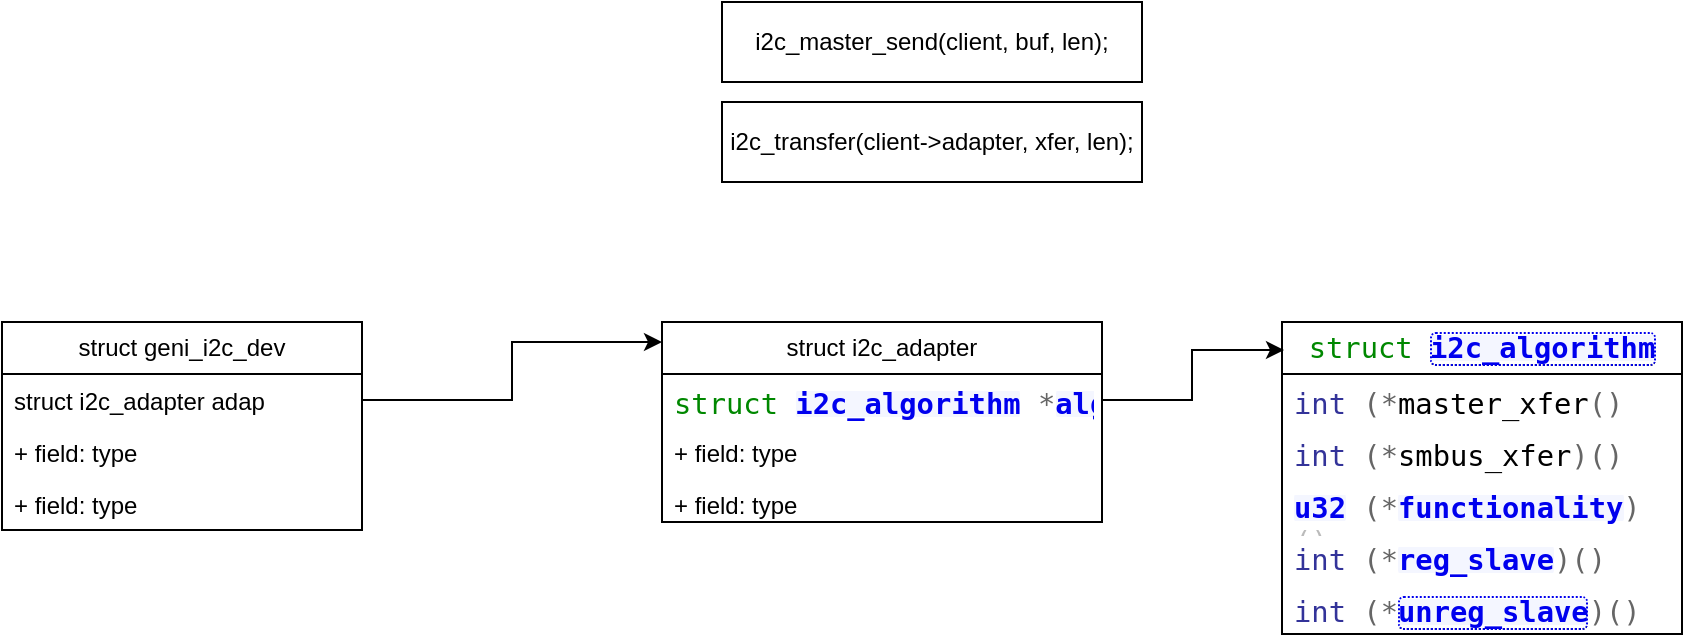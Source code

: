 <mxfile version="26.1.1" pages="2">
  <diagram name="I2C" id="c4acf3e9-155e-7222-9cf6-157b1a14988f">
    <mxGraphModel dx="1426" dy="789" grid="1" gridSize="10" guides="1" tooltips="1" connect="1" arrows="1" fold="1" page="1" pageScale="1" pageWidth="850" pageHeight="1100" background="none" math="0" shadow="0">
      <root>
        <mxCell id="0" />
        <mxCell id="1" parent="0" />
        <mxCell id="pymLuGKLP5Cr9pQlMGML-1" value="struct geni_i2c_dev" style="swimlane;fontStyle=0;childLayout=stackLayout;horizontal=1;startSize=26;fillColor=none;horizontalStack=0;resizeParent=1;resizeParentMax=0;resizeLast=0;collapsible=1;marginBottom=0;whiteSpace=wrap;html=1;" vertex="1" parent="1">
          <mxGeometry x="110" y="200" width="180" height="104" as="geometry" />
        </mxCell>
        <mxCell id="pymLuGKLP5Cr9pQlMGML-2" value="struct i2c_adapter adap" style="text;strokeColor=none;fillColor=none;align=left;verticalAlign=top;spacingLeft=4;spacingRight=4;overflow=hidden;rotatable=0;points=[[0,0.5],[1,0.5]];portConstraint=eastwest;whiteSpace=wrap;html=1;" vertex="1" parent="pymLuGKLP5Cr9pQlMGML-1">
          <mxGeometry y="26" width="180" height="26" as="geometry" />
        </mxCell>
        <mxCell id="pymLuGKLP5Cr9pQlMGML-3" value="+ field: type" style="text;strokeColor=none;fillColor=none;align=left;verticalAlign=top;spacingLeft=4;spacingRight=4;overflow=hidden;rotatable=0;points=[[0,0.5],[1,0.5]];portConstraint=eastwest;whiteSpace=wrap;html=1;" vertex="1" parent="pymLuGKLP5Cr9pQlMGML-1">
          <mxGeometry y="52" width="180" height="26" as="geometry" />
        </mxCell>
        <mxCell id="pymLuGKLP5Cr9pQlMGML-4" value="+ field: type" style="text;strokeColor=none;fillColor=none;align=left;verticalAlign=top;spacingLeft=4;spacingRight=4;overflow=hidden;rotatable=0;points=[[0,0.5],[1,0.5]];portConstraint=eastwest;whiteSpace=wrap;html=1;" vertex="1" parent="pymLuGKLP5Cr9pQlMGML-1">
          <mxGeometry y="78" width="180" height="26" as="geometry" />
        </mxCell>
        <mxCell id="pymLuGKLP5Cr9pQlMGML-9" value="struct i2c_adapter" style="swimlane;fontStyle=0;childLayout=stackLayout;horizontal=1;startSize=26;fillColor=none;horizontalStack=0;resizeParent=1;resizeParentMax=0;resizeLast=0;collapsible=1;marginBottom=0;whiteSpace=wrap;html=1;" vertex="1" parent="1">
          <mxGeometry x="440" y="200" width="220" height="100" as="geometry" />
        </mxCell>
        <mxCell id="pymLuGKLP5Cr9pQlMGML-10" value="&lt;span style=&quot;box-sizing: inherit; vertical-align: top; color: rgb(0, 136, 0); font-family: &amp;quot;Ubuntu Mono&amp;quot;, monospace; font-size: 14.4px; white-space: pre; background-color: rgb(255, 255, 255);&quot; class=&quot;k&quot;&gt;struct&lt;/span&gt;&lt;span style=&quot;box-sizing: inherit; vertical-align: top; color: rgb(187, 187, 187); font-family: &amp;quot;Ubuntu Mono&amp;quot;, monospace; font-size: 14.4px; white-space: pre; background-color: rgb(255, 255, 255);&quot; class=&quot;w&quot;&gt; &lt;/span&gt;&lt;span style=&quot;box-sizing: inherit; vertical-align: top; color: rgb(187, 0, 102); font-family: &amp;quot;Ubuntu Mono&amp;quot;, monospace; font-size: 14.4px; white-space: pre; background-color: rgb(255, 255, 255);&quot; class=&quot;nc&quot;&gt;&lt;a style=&quot;box-sizing: inherit; background: linear-gradient(rgba(0, 0, 0, 0) 10%, rgb(244, 246, 255) 10%, rgb(244, 246, 255) 90%, rgba(0, 0, 0, 0) 90%); text-decoration-line: none; vertical-align: top; font-weight: 700; border-radius: 0.2em;&quot; href=&quot;https://elixir.bootlin.com/linux/v4.1/C/ident/i2c_algorithm&quot; class=&quot;ident&quot;&gt;i2c_algorithm&lt;/a&gt;&lt;/span&gt;&lt;span style=&quot;box-sizing: inherit; vertical-align: top; color: rgb(187, 187, 187); font-family: &amp;quot;Ubuntu Mono&amp;quot;, monospace; font-size: 14.4px; white-space: pre; background-color: rgb(255, 255, 255);&quot; class=&quot;w&quot;&gt; &lt;/span&gt;&lt;span style=&quot;box-sizing: inherit; vertical-align: top; color: rgb(102, 102, 102); font-family: &amp;quot;Ubuntu Mono&amp;quot;, monospace; font-size: 14.4px; white-space: pre; background-color: rgb(255, 255, 255);&quot; class=&quot;o&quot;&gt;*&lt;/span&gt;&lt;span style=&quot;box-sizing: inherit; vertical-align: top; font-family: &amp;quot;Ubuntu Mono&amp;quot;, monospace; font-size: 14.4px; white-space: pre; background-color: rgb(255, 255, 255);&quot; class=&quot;n&quot;&gt;&lt;a style=&quot;box-sizing: inherit; background: linear-gradient(rgba(0, 0, 0, 0) 10%, rgb(244, 246, 255) 10%, rgb(244, 246, 255) 90%, rgba(0, 0, 0, 0) 90%); text-decoration-line: none; vertical-align: top; font-weight: 700; border-radius: 0.2em;&quot; href=&quot;https://elixir.bootlin.com/linux/v4.1/C/ident/algo&quot; class=&quot;ident&quot;&gt;algo&lt;/a&gt;&lt;/span&gt;" style="text;strokeColor=none;fillColor=none;align=left;verticalAlign=top;spacingLeft=4;spacingRight=4;overflow=hidden;rotatable=0;points=[[0,0.5],[1,0.5]];portConstraint=eastwest;whiteSpace=wrap;html=1;" vertex="1" parent="pymLuGKLP5Cr9pQlMGML-9">
          <mxGeometry y="26" width="220" height="26" as="geometry" />
        </mxCell>
        <mxCell id="pymLuGKLP5Cr9pQlMGML-11" value="+ field: type" style="text;strokeColor=none;fillColor=none;align=left;verticalAlign=top;spacingLeft=4;spacingRight=4;overflow=hidden;rotatable=0;points=[[0,0.5],[1,0.5]];portConstraint=eastwest;whiteSpace=wrap;html=1;" vertex="1" parent="pymLuGKLP5Cr9pQlMGML-9">
          <mxGeometry y="52" width="220" height="26" as="geometry" />
        </mxCell>
        <mxCell id="pymLuGKLP5Cr9pQlMGML-12" value="+ field: type" style="text;strokeColor=none;fillColor=none;align=left;verticalAlign=top;spacingLeft=4;spacingRight=4;overflow=hidden;rotatable=0;points=[[0,0.5],[1,0.5]];portConstraint=eastwest;whiteSpace=wrap;html=1;" vertex="1" parent="pymLuGKLP5Cr9pQlMGML-9">
          <mxGeometry y="78" width="220" height="22" as="geometry" />
        </mxCell>
        <mxCell id="pymLuGKLP5Cr9pQlMGML-14" value="&lt;span style=&quot;box-sizing: inherit; vertical-align: top; color: rgb(0, 136, 0); font-family: &amp;quot;Ubuntu Mono&amp;quot;, monospace; font-size: 14.4px; text-align: start; white-space: pre; background-color: rgb(255, 255, 255);&quot; class=&quot;k&quot;&gt;struct&lt;/span&gt;&lt;span style=&quot;box-sizing: inherit; vertical-align: top; color: rgb(187, 187, 187); font-family: &amp;quot;Ubuntu Mono&amp;quot;, monospace; font-size: 14.4px; text-align: start; white-space: pre; background-color: rgb(255, 255, 255);&quot; class=&quot;w&quot;&gt; &lt;/span&gt;&lt;span style=&quot;box-sizing: inherit; vertical-align: top; color: rgb(187, 0, 102); font-family: &amp;quot;Ubuntu Mono&amp;quot;, monospace; font-size: 14.4px; text-align: start; white-space: pre; background-color: rgb(255, 255, 255);&quot; class=&quot;nc&quot;&gt;&lt;a style=&quot;box-sizing: inherit; background: linear-gradient(rgba(0, 0, 0, 0) 10%, rgb(244, 246, 255) 10%, rgb(244, 246, 255) 90%, rgba(0, 0, 0, 0) 90%); text-decoration-line: none; outline: dotted 1px; outline-offset: -1px; vertical-align: top; font-weight: 700; border-radius: 0.2em; border-bottom: 1px dotted rgb(0, 0, 0);&quot; href=&quot;https://elixir.bootlin.com/linux/v4.1/C/ident/i2c_algorithm&quot; class=&quot;ident&quot;&gt;i2c_algorithm&lt;/a&gt;&lt;/span&gt;" style="swimlane;fontStyle=0;childLayout=stackLayout;horizontal=1;startSize=26;fillColor=none;horizontalStack=0;resizeParent=1;resizeParentMax=0;resizeLast=0;collapsible=1;marginBottom=0;whiteSpace=wrap;html=1;" vertex="1" parent="1">
          <mxGeometry x="750" y="200" width="200" height="156" as="geometry">
            <mxRectangle x="750" y="200" width="200" height="30" as="alternateBounds" />
          </mxGeometry>
        </mxCell>
        <mxCell id="pymLuGKLP5Cr9pQlMGML-15" value="&lt;span class=&quot;kt&quot; style=&quot;box-sizing: inherit; vertical-align: top; color: rgb(51, 51, 153); font-family: &amp;quot;Ubuntu Mono&amp;quot;, monospace; font-size: 14.4px; white-space: pre; background-color: rgb(255, 255, 255);&quot;&gt;int&lt;/span&gt;&lt;span class=&quot;w&quot; style=&quot;box-sizing: inherit; vertical-align: top; color: rgb(187, 187, 187); font-family: &amp;quot;Ubuntu Mono&amp;quot;, monospace; font-size: 14.4px; white-space: pre; background-color: rgb(255, 255, 255);&quot;&gt; &lt;/span&gt;&lt;span class=&quot;p&quot; style=&quot;box-sizing: inherit; vertical-align: top; color: rgb(102, 102, 102); font-family: &amp;quot;Ubuntu Mono&amp;quot;, monospace; font-size: 14.4px; white-space: pre; background-color: rgb(255, 255, 255);&quot;&gt;(&lt;/span&gt;&lt;span class=&quot;o&quot; style=&quot;box-sizing: inherit; vertical-align: top; color: rgb(102, 102, 102); font-family: &amp;quot;Ubuntu Mono&amp;quot;, monospace; font-size: 14.4px; white-space: pre; background-color: rgb(255, 255, 255);&quot;&gt;*&lt;/span&gt;&lt;span class=&quot;n&quot; style=&quot;box-sizing: inherit; vertical-align: top; font-family: &amp;quot;Ubuntu Mono&amp;quot;, monospace; font-size: 14.4px; white-space: pre; background-color: rgb(255, 255, 255);&quot;&gt;master_xfer&lt;font color=&quot;#666666&quot;&gt;()&lt;/font&gt;&lt;/span&gt;" style="text;strokeColor=none;fillColor=none;align=left;verticalAlign=top;spacingLeft=4;spacingRight=4;overflow=hidden;rotatable=0;points=[[0,0.5],[1,0.5]];portConstraint=eastwest;whiteSpace=wrap;html=1;" vertex="1" parent="pymLuGKLP5Cr9pQlMGML-14">
          <mxGeometry y="26" width="200" height="26" as="geometry" />
        </mxCell>
        <mxCell id="pymLuGKLP5Cr9pQlMGML-16" value="&lt;span class=&quot;kt&quot; style=&quot;box-sizing: inherit; vertical-align: top; color: rgb(51, 51, 153); font-family: &amp;quot;Ubuntu Mono&amp;quot;, monospace; font-size: 14.4px; white-space: pre; background-color: rgb(255, 255, 255);&quot;&gt;int&lt;/span&gt;&lt;span class=&quot;w&quot; style=&quot;box-sizing: inherit; vertical-align: top; color: rgb(187, 187, 187); font-family: &amp;quot;Ubuntu Mono&amp;quot;, monospace; font-size: 14.4px; white-space: pre; background-color: rgb(255, 255, 255);&quot;&gt; &lt;/span&gt;&lt;span class=&quot;p&quot; style=&quot;box-sizing: inherit; vertical-align: top; color: rgb(102, 102, 102); font-family: &amp;quot;Ubuntu Mono&amp;quot;, monospace; font-size: 14.4px; white-space: pre; background-color: rgb(255, 255, 255);&quot;&gt;(&lt;/span&gt;&lt;span class=&quot;o&quot; style=&quot;box-sizing: inherit; vertical-align: top; color: rgb(102, 102, 102); font-family: &amp;quot;Ubuntu Mono&amp;quot;, monospace; font-size: 14.4px; white-space: pre; background-color: rgb(255, 255, 255);&quot;&gt;*&lt;/span&gt;&lt;span class=&quot;n&quot; style=&quot;box-sizing: inherit; vertical-align: top; font-family: &amp;quot;Ubuntu Mono&amp;quot;, monospace; font-size: 14.4px; white-space: pre; background-color: rgb(255, 255, 255);&quot;&gt;smbus_xfer&lt;/span&gt;&lt;span class=&quot;p&quot; style=&quot;box-sizing: inherit; vertical-align: top; color: rgb(102, 102, 102); font-family: &amp;quot;Ubuntu Mono&amp;quot;, monospace; font-size: 14.4px; white-space: pre; background-color: rgb(255, 255, 255);&quot;&gt;)()&lt;/span&gt;" style="text;strokeColor=none;fillColor=none;align=left;verticalAlign=top;spacingLeft=4;spacingRight=4;overflow=hidden;rotatable=0;points=[[0,0.5],[1,0.5]];portConstraint=eastwest;whiteSpace=wrap;html=1;" vertex="1" parent="pymLuGKLP5Cr9pQlMGML-14">
          <mxGeometry y="52" width="200" height="26" as="geometry" />
        </mxCell>
        <mxCell id="pymLuGKLP5Cr9pQlMGML-18" value="&lt;span style=&quot;box-sizing: inherit; vertical-align: top; font-family: &amp;quot;Ubuntu Mono&amp;quot;, monospace; font-size: 14.4px; white-space: pre; background-color: rgb(255, 255, 255);&quot; class=&quot;n&quot;&gt;&lt;a style=&quot;box-sizing: inherit; background: linear-gradient(rgba(0, 0, 0, 0) 10%, rgb(244, 246, 255) 10%, rgb(244, 246, 255) 90%, rgba(0, 0, 0, 0) 90%); text-decoration-line: none; vertical-align: top; font-weight: 700; border-radius: 0.2em;&quot; href=&quot;https://elixir.bootlin.com/linux/v4.1/C/ident/u32&quot; class=&quot;ident&quot;&gt;u32&lt;/a&gt;&lt;/span&gt;&lt;span style=&quot;box-sizing: inherit; vertical-align: top; color: rgb(187, 187, 187); font-family: &amp;quot;Ubuntu Mono&amp;quot;, monospace; font-size: 14.4px; white-space: pre; background-color: rgb(255, 255, 255);&quot; class=&quot;w&quot;&gt; &lt;/span&gt;&lt;span style=&quot;box-sizing: inherit; vertical-align: top; color: rgb(102, 102, 102); font-family: &amp;quot;Ubuntu Mono&amp;quot;, monospace; font-size: 14.4px; white-space: pre; background-color: rgb(255, 255, 255);&quot; class=&quot;p&quot;&gt;(&lt;/span&gt;&lt;span style=&quot;box-sizing: inherit; vertical-align: top; color: rgb(102, 102, 102); font-family: &amp;quot;Ubuntu Mono&amp;quot;, monospace; font-size: 14.4px; white-space: pre; background-color: rgb(255, 255, 255);&quot; class=&quot;o&quot;&gt;*&lt;/span&gt;&lt;span style=&quot;box-sizing: inherit; vertical-align: top; font-family: &amp;quot;Ubuntu Mono&amp;quot;, monospace; font-size: 14.4px; white-space: pre; background-color: rgb(255, 255, 255);&quot; class=&quot;n&quot;&gt;&lt;a style=&quot;box-sizing: inherit; background: linear-gradient(rgba(0, 0, 0, 0) 10%, rgb(244, 246, 255) 10%, rgb(244, 246, 255) 90%, rgba(0, 0, 0, 0) 90%); text-decoration-line: none; vertical-align: top; font-weight: 700; border-radius: 0.2em;&quot; href=&quot;https://elixir.bootlin.com/linux/v4.1/C/ident/functionality&quot; class=&quot;ident&quot;&gt;functionality&lt;/a&gt;&lt;/span&gt;&lt;span style=&quot;box-sizing: inherit; vertical-align: top; color: rgb(102, 102, 102); font-family: &amp;quot;Ubuntu Mono&amp;quot;, monospace; font-size: 14.4px; white-space: pre; background-color: rgb(255, 255, 255);&quot; class=&quot;p&quot;&gt;)&lt;/span&gt;&lt;span style=&quot;box-sizing: inherit; vertical-align: top; font-family: &amp;quot;Ubuntu Mono&amp;quot;, monospace; font-size: 14.4px; white-space: pre; background-color: rgb(255, 255, 255);&quot; class=&quot;p&quot;&gt;&lt;font color=&quot;#bbbbbb&quot;&gt;()&lt;/font&gt;&lt;/span&gt;" style="text;strokeColor=none;fillColor=none;align=left;verticalAlign=top;spacingLeft=4;spacingRight=4;overflow=hidden;rotatable=0;points=[[0,0.5],[1,0.5]];portConstraint=eastwest;whiteSpace=wrap;html=1;" vertex="1" parent="pymLuGKLP5Cr9pQlMGML-14">
          <mxGeometry y="78" width="200" height="26" as="geometry" />
        </mxCell>
        <mxCell id="pymLuGKLP5Cr9pQlMGML-20" value="&lt;span style=&quot;box-sizing: inherit; vertical-align: top; color: rgb(51, 51, 153); font-family: &amp;quot;Ubuntu Mono&amp;quot;, monospace; font-size: 14.4px; white-space: pre; background-color: rgb(255, 255, 255);&quot; class=&quot;kt&quot;&gt;int&lt;/span&gt;&lt;span style=&quot;box-sizing: inherit; vertical-align: top; color: rgb(187, 187, 187); font-family: &amp;quot;Ubuntu Mono&amp;quot;, monospace; font-size: 14.4px; white-space: pre; background-color: rgb(255, 255, 255);&quot; class=&quot;w&quot;&gt; &lt;/span&gt;&lt;span style=&quot;box-sizing: inherit; vertical-align: top; color: rgb(102, 102, 102); font-family: &amp;quot;Ubuntu Mono&amp;quot;, monospace; font-size: 14.4px; white-space: pre; background-color: rgb(255, 255, 255);&quot; class=&quot;p&quot;&gt;(&lt;/span&gt;&lt;span style=&quot;box-sizing: inherit; vertical-align: top; color: rgb(102, 102, 102); font-family: &amp;quot;Ubuntu Mono&amp;quot;, monospace; font-size: 14.4px; white-space: pre; background-color: rgb(255, 255, 255);&quot; class=&quot;o&quot;&gt;*&lt;/span&gt;&lt;span style=&quot;box-sizing: inherit; vertical-align: top; font-family: &amp;quot;Ubuntu Mono&amp;quot;, monospace; font-size: 14.4px; white-space: pre; background-color: rgb(255, 255, 255);&quot; class=&quot;n&quot;&gt;&lt;a style=&quot;box-sizing: inherit; background: linear-gradient(rgba(0, 0, 0, 0) 10%, rgb(244, 246, 255) 10%, rgb(244, 246, 255) 90%, rgba(0, 0, 0, 0) 90%); text-decoration-line: none; vertical-align: top; font-weight: 700; border-radius: 0.2em;&quot; href=&quot;https://elixir.bootlin.com/linux/v4.1/C/ident/reg_slave&quot; class=&quot;ident&quot;&gt;reg_slave&lt;/a&gt;&lt;/span&gt;&lt;span style=&quot;box-sizing: inherit; vertical-align: top; color: rgb(102, 102, 102); font-family: &amp;quot;Ubuntu Mono&amp;quot;, monospace; font-size: 14.4px; white-space: pre; background-color: rgb(255, 255, 255);&quot; class=&quot;p&quot;&gt;)()&lt;/span&gt;" style="text;strokeColor=none;fillColor=none;align=left;verticalAlign=top;spacingLeft=4;spacingRight=4;overflow=hidden;rotatable=0;points=[[0,0.5],[1,0.5]];portConstraint=eastwest;whiteSpace=wrap;html=1;" vertex="1" parent="pymLuGKLP5Cr9pQlMGML-14">
          <mxGeometry y="104" width="200" height="26" as="geometry" />
        </mxCell>
        <mxCell id="pymLuGKLP5Cr9pQlMGML-21" value="&lt;span style=&quot;box-sizing: inherit; vertical-align: top; color: rgb(51, 51, 153); font-family: &amp;quot;Ubuntu Mono&amp;quot;, monospace; font-size: 14.4px; white-space: pre; background-color: rgb(255, 255, 255);&quot; class=&quot;kt&quot;&gt;int&lt;/span&gt;&lt;span style=&quot;box-sizing: inherit; vertical-align: top; color: rgb(187, 187, 187); font-family: &amp;quot;Ubuntu Mono&amp;quot;, monospace; font-size: 14.4px; white-space: pre; background-color: rgb(255, 255, 255);&quot; class=&quot;w&quot;&gt; &lt;/span&gt;&lt;span style=&quot;box-sizing: inherit; vertical-align: top; color: rgb(102, 102, 102); font-family: &amp;quot;Ubuntu Mono&amp;quot;, monospace; font-size: 14.4px; white-space: pre; background-color: rgb(255, 255, 255);&quot; class=&quot;p&quot;&gt;(&lt;/span&gt;&lt;span style=&quot;box-sizing: inherit; vertical-align: top; color: rgb(102, 102, 102); font-family: &amp;quot;Ubuntu Mono&amp;quot;, monospace; font-size: 14.4px; white-space: pre; background-color: rgb(255, 255, 255);&quot; class=&quot;o&quot;&gt;*&lt;/span&gt;&lt;span style=&quot;box-sizing: inherit; vertical-align: top; font-family: &amp;quot;Ubuntu Mono&amp;quot;, monospace; font-size: 14.4px; white-space: pre; background-color: rgb(255, 255, 255);&quot; class=&quot;n&quot;&gt;&lt;a style=&quot;box-sizing: inherit; background: linear-gradient(rgba(0, 0, 0, 0) 10%, rgb(244, 246, 255) 10%, rgb(244, 246, 255) 90%, rgba(0, 0, 0, 0) 90%); text-decoration-line: none; outline: dotted 1px; outline-offset: -1px; vertical-align: top; font-weight: 700; border-radius: 0.2em; border-bottom: 1px dotted rgb(0, 0, 0);&quot; href=&quot;https://elixir.bootlin.com/linux/v4.1/C/ident/unreg_slave&quot; class=&quot;ident&quot;&gt;unreg_slave&lt;/a&gt;&lt;/span&gt;&lt;span style=&quot;box-sizing: inherit; vertical-align: top; color: rgb(102, 102, 102); font-family: &amp;quot;Ubuntu Mono&amp;quot;, monospace; font-size: 14.4px; white-space: pre; background-color: rgb(255, 255, 255);&quot; class=&quot;p&quot;&gt;)()&lt;/span&gt;" style="text;strokeColor=none;fillColor=none;align=left;verticalAlign=top;spacingLeft=4;spacingRight=4;overflow=hidden;rotatable=0;points=[[0,0.5],[1,0.5]];portConstraint=eastwest;whiteSpace=wrap;html=1;" vertex="1" parent="pymLuGKLP5Cr9pQlMGML-14">
          <mxGeometry y="130" width="200" height="26" as="geometry" />
        </mxCell>
        <mxCell id="pymLuGKLP5Cr9pQlMGML-22" style="edgeStyle=orthogonalEdgeStyle;rounded=0;orthogonalLoop=1;jettySize=auto;html=1;entryX=0;entryY=0.1;entryDx=0;entryDy=0;entryPerimeter=0;" edge="1" parent="1" source="pymLuGKLP5Cr9pQlMGML-2" target="pymLuGKLP5Cr9pQlMGML-9">
          <mxGeometry relative="1" as="geometry" />
        </mxCell>
        <mxCell id="pymLuGKLP5Cr9pQlMGML-23" style="edgeStyle=orthogonalEdgeStyle;rounded=0;orthogonalLoop=1;jettySize=auto;html=1;exitX=1;exitY=0.5;exitDx=0;exitDy=0;entryX=0.005;entryY=0.09;entryDx=0;entryDy=0;entryPerimeter=0;" edge="1" parent="1" source="pymLuGKLP5Cr9pQlMGML-10" target="pymLuGKLP5Cr9pQlMGML-14">
          <mxGeometry relative="1" as="geometry" />
        </mxCell>
        <mxCell id="pymLuGKLP5Cr9pQlMGML-24" value="i2c_master_send(client, buf, len);" style="html=1;whiteSpace=wrap;" vertex="1" parent="1">
          <mxGeometry x="470" y="40" width="210" height="40" as="geometry" />
        </mxCell>
        <mxCell id="pymLuGKLP5Cr9pQlMGML-26" value="i2c_transfer(client-&amp;gt;adapter, xfer, len);" style="html=1;whiteSpace=wrap;" vertex="1" parent="1">
          <mxGeometry x="470" y="90" width="210" height="40" as="geometry" />
        </mxCell>
      </root>
    </mxGraphModel>
  </diagram>
  <diagram id="iOYXJaEzDChTMkLp_LcI" name="USB">
    <mxGraphModel dx="1426" dy="789" grid="1" gridSize="10" guides="1" tooltips="1" connect="1" arrows="1" fold="1" page="1" pageScale="1" pageWidth="850" pageHeight="1100" math="0" shadow="0">
      <root>
        <mxCell id="0" />
        <mxCell id="1" parent="0" />
      </root>
    </mxGraphModel>
  </diagram>
</mxfile>
